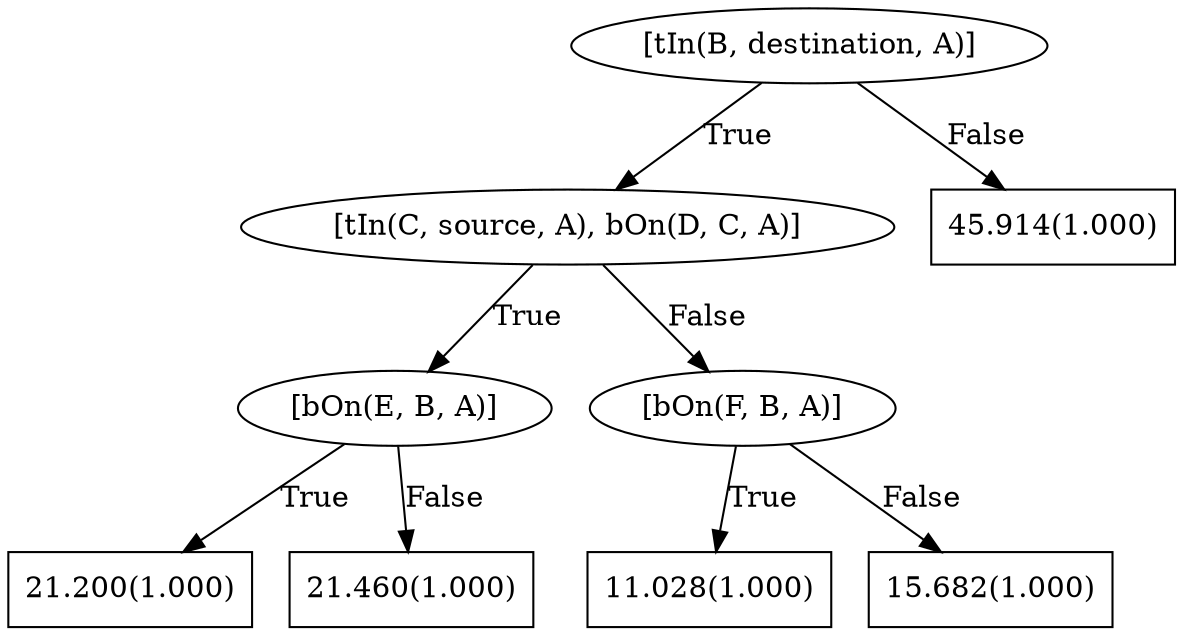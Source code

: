 digraph G{ 
1[label = "[tIn(B, destination, A)]"];
1 -> 2[label="True"];
1 -> 3[label="False"];
2[label = "[tIn(C, source, A), bOn(D, C, A)]"];
2 -> 4[label="True"];
2 -> 5[label="False"];
4[label = "[bOn(E, B, A)]"];
4 -> 6[label="True"];
4 -> 7[label="False"];
6[shape = box,label = "21.200(1.000)"];
7[shape = box,label = "21.460(1.000)"];
5[label = "[bOn(F, B, A)]"];
5 -> 8[label="True"];
5 -> 9[label="False"];
8[shape = box,label = "11.028(1.000)"];
9[shape = box,label = "15.682(1.000)"];
3[shape = box,label = "45.914(1.000)"];
}
